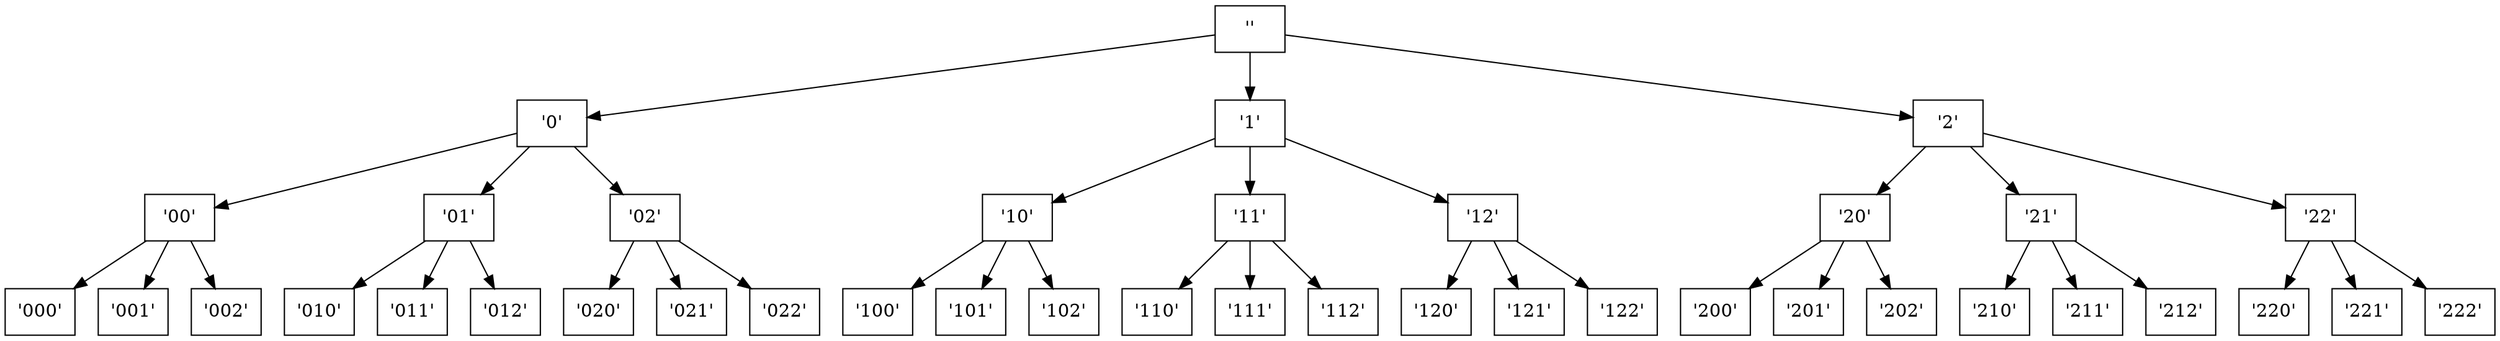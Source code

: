 // Created by SizedVirtualHeap.WriteAsDot(...)
digraph heaptree {
node [shape=record]
  0 [penwidth=1,label="''}"];
  1 [penwidth=1,label="'0'}"];
  4 [penwidth=1,label="'00'}"];
  13 [penwidth=1,label="'000'}"];
  4 -> 13 ;
  14 [penwidth=1,label="'001'}"];
  4 -> 14 ;
  15 [penwidth=1,label="'002'}"];
  4 -> 15 ;
  1 -> 4 ;
  5 [penwidth=1,label="'01'}"];
  16 [penwidth=1,label="'010'}"];
  5 -> 16 ;
  17 [penwidth=1,label="'011'}"];
  5 -> 17 ;
  18 [penwidth=1,label="'012'}"];
  5 -> 18 ;
  1 -> 5 ;
  6 [penwidth=1,label="'02'}"];
  19 [penwidth=1,label="'020'}"];
  6 -> 19 ;
  20 [penwidth=1,label="'021'}"];
  6 -> 20 ;
  21 [penwidth=1,label="'022'}"];
  6 -> 21 ;
  1 -> 6 ;
  0 -> 1 ;
  2 [penwidth=1,label="'1'}"];
  7 [penwidth=1,label="'10'}"];
  22 [penwidth=1,label="'100'}"];
  7 -> 22 ;
  23 [penwidth=1,label="'101'}"];
  7 -> 23 ;
  24 [penwidth=1,label="'102'}"];
  7 -> 24 ;
  2 -> 7 ;
  8 [penwidth=1,label="'11'}"];
  25 [penwidth=1,label="'110'}"];
  8 -> 25 ;
  26 [penwidth=1,label="'111'}"];
  8 -> 26 ;
  27 [penwidth=1,label="'112'}"];
  8 -> 27 ;
  2 -> 8 ;
  9 [penwidth=1,label="'12'}"];
  28 [penwidth=1,label="'120'}"];
  9 -> 28 ;
  29 [penwidth=1,label="'121'}"];
  9 -> 29 ;
  30 [penwidth=1,label="'122'}"];
  9 -> 30 ;
  2 -> 9 ;
  0 -> 2 ;
  3 [penwidth=1,label="'2'}"];
  10 [penwidth=1,label="'20'}"];
  31 [penwidth=1,label="'200'}"];
  10 -> 31 ;
  32 [penwidth=1,label="'201'}"];
  10 -> 32 ;
  33 [penwidth=1,label="'202'}"];
  10 -> 33 ;
  3 -> 10 ;
  11 [penwidth=1,label="'21'}"];
  34 [penwidth=1,label="'210'}"];
  11 -> 34 ;
  35 [penwidth=1,label="'211'}"];
  11 -> 35 ;
  36 [penwidth=1,label="'212'}"];
  11 -> 36 ;
  3 -> 11 ;
  12 [penwidth=1,label="'22'}"];
  37 [penwidth=1,label="'220'}"];
  12 -> 37 ;
  38 [penwidth=1,label="'221'}"];
  12 -> 38 ;
  39 [penwidth=1,label="'222'}"];
  12 -> 39 ;
  3 -> 12 ;
  0 -> 3 ;
}
